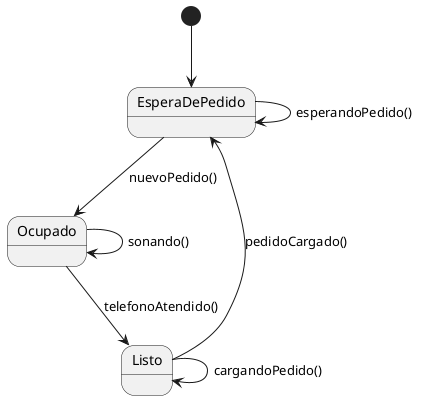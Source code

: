 @startuml Telefono
    [*] --> EsperaDePedido
    EsperaDePedido --> EsperaDePedido : esperandoPedido()
    EsperaDePedido --> Ocupado : nuevoPedido()
    Ocupado --> Ocupado : sonando()
    Ocupado --> Listo: telefonoAtendido()
    Listo --> Listo : cargandoPedido()
    Listo --> EsperaDePedido : pedidoCargado()
@enduml